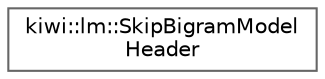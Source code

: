 digraph "Graphical Class Hierarchy"
{
 // LATEX_PDF_SIZE
  bgcolor="transparent";
  edge [fontname=Helvetica,fontsize=10,labelfontname=Helvetica,labelfontsize=10];
  node [fontname=Helvetica,fontsize=10,shape=box,height=0.2,width=0.4];
  rankdir="LR";
  Node0 [id="Node000000",label="kiwi::lm::SkipBigramModel\lHeader",height=0.2,width=0.4,color="grey40", fillcolor="white", style="filled",URL="$structkiwi_1_1lm_1_1SkipBigramModelHeader.html",tooltip=" "];
}
